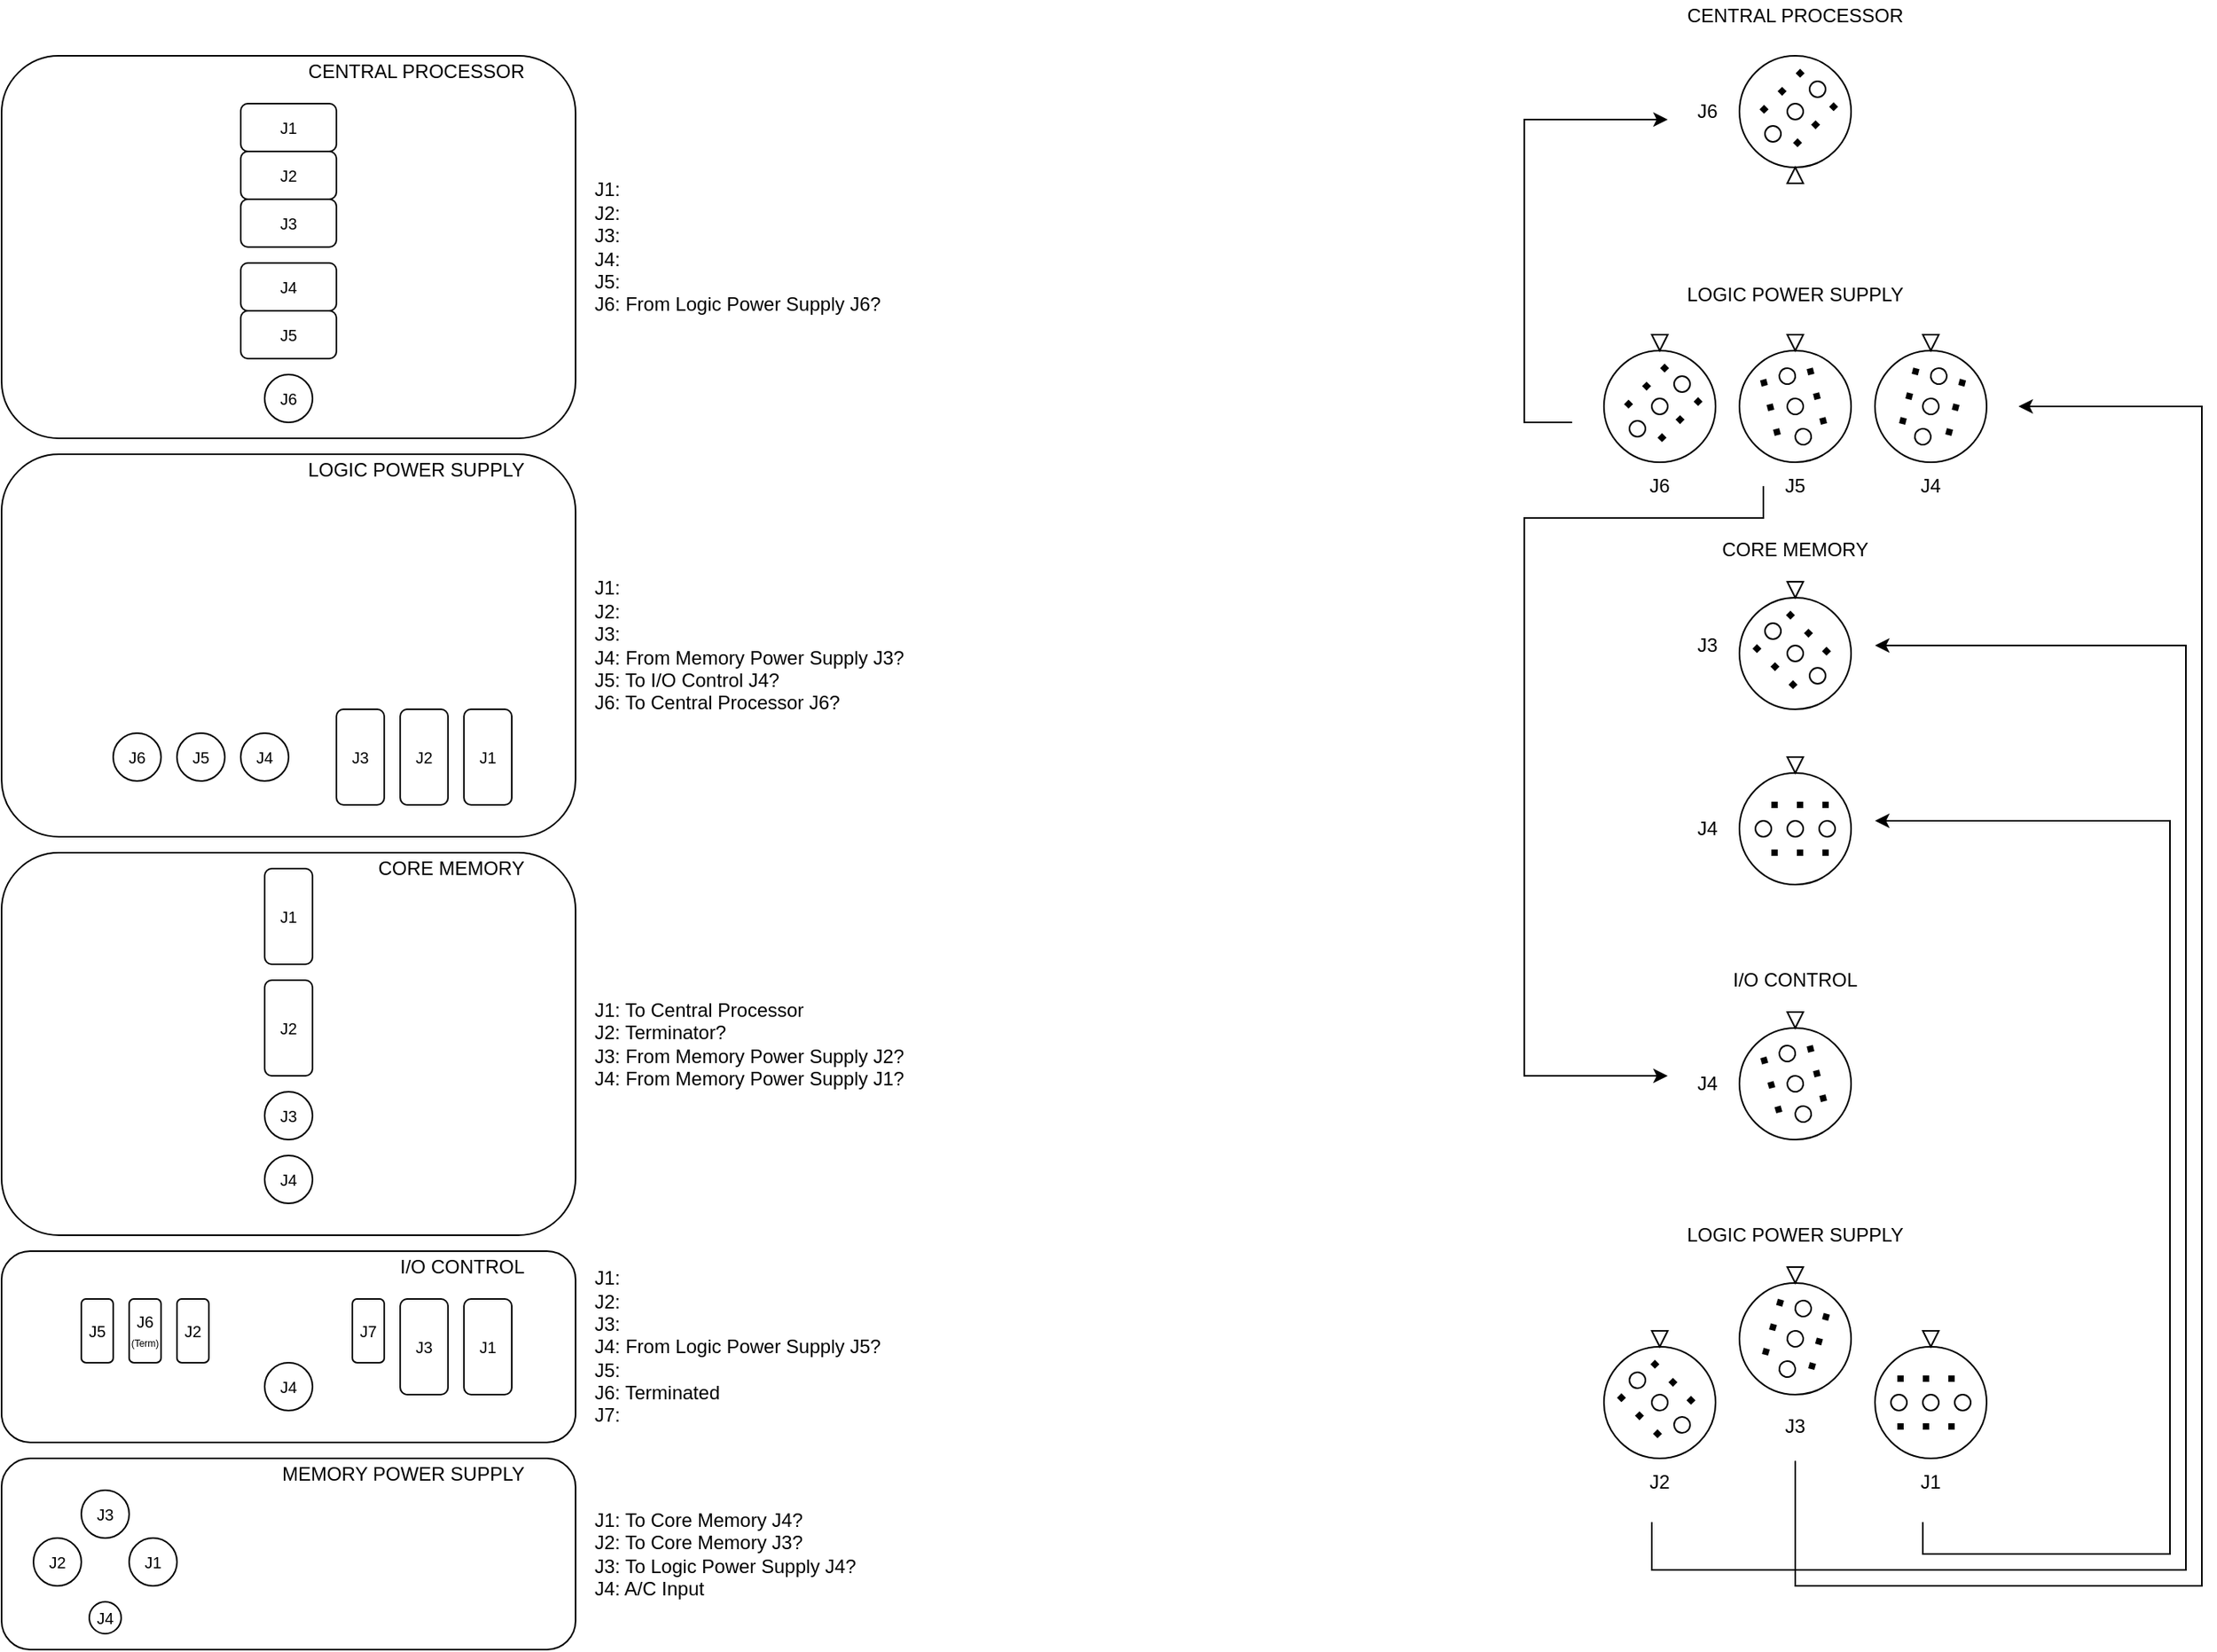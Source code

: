<mxfile version="26.0.3">
  <diagram name="Page-1" id="AuT3mNPZFbH1xTGKMPyO">
    <mxGraphModel dx="1793" dy="1055" grid="1" gridSize="10" guides="1" tooltips="1" connect="1" arrows="1" fold="1" page="1" pageScale="1" pageWidth="850" pageHeight="1100" math="0" shadow="0">
      <root>
        <mxCell id="0" />
        <mxCell id="1" parent="0" />
        <mxCell id="mS-Zj38iRctALE42q6DI-45" value="" style="ellipse;whiteSpace=wrap;html=1;aspect=fixed;fontSize=10;fillColor=none;" vertex="1" parent="1">
          <mxGeometry x="1170" y="420" width="70" height="70" as="geometry" />
        </mxCell>
        <mxCell id="cmAPLgQ7rCV6VBMfsaR0-1" value="" style="rounded=1;whiteSpace=wrap;html=1;" parent="1" vertex="1">
          <mxGeometry x="80" y="960" width="360" height="120" as="geometry" />
        </mxCell>
        <mxCell id="cmAPLgQ7rCV6VBMfsaR0-2" value="J2" style="ellipse;whiteSpace=wrap;html=1;aspect=fixed;fontSize=10;" parent="1" vertex="1">
          <mxGeometry x="100" y="1010" width="30" height="30" as="geometry" />
        </mxCell>
        <mxCell id="cmAPLgQ7rCV6VBMfsaR0-3" value="J3" style="ellipse;whiteSpace=wrap;html=1;aspect=fixed;fontSize=10;" parent="1" vertex="1">
          <mxGeometry x="130" y="980" width="30" height="30" as="geometry" />
        </mxCell>
        <mxCell id="cmAPLgQ7rCV6VBMfsaR0-5" value="J1" style="ellipse;whiteSpace=wrap;html=1;aspect=fixed;fontSize=10;" parent="1" vertex="1">
          <mxGeometry x="160" y="1010" width="30" height="30" as="geometry" />
        </mxCell>
        <mxCell id="cmAPLgQ7rCV6VBMfsaR0-6" value="J4" style="ellipse;whiteSpace=wrap;html=1;aspect=fixed;fontSize=10;" parent="1" vertex="1">
          <mxGeometry x="135" y="1050" width="20" height="20" as="geometry" />
        </mxCell>
        <mxCell id="cmAPLgQ7rCV6VBMfsaR0-7" value="MEMORY POWER SUPPLY" style="text;html=1;align=right;verticalAlign=middle;whiteSpace=wrap;rounded=0;" parent="1" vertex="1">
          <mxGeometry x="230" y="960" width="180" height="20" as="geometry" />
        </mxCell>
        <mxCell id="cmAPLgQ7rCV6VBMfsaR0-8" value="" style="rounded=1;whiteSpace=wrap;html=1;" parent="1" vertex="1">
          <mxGeometry x="80" y="830" width="360" height="120" as="geometry" />
        </mxCell>
        <mxCell id="cmAPLgQ7rCV6VBMfsaR0-11" value="J4" style="ellipse;whiteSpace=wrap;html=1;aspect=fixed;fontSize=10;" parent="1" vertex="1">
          <mxGeometry x="245" y="900" width="30" height="30" as="geometry" />
        </mxCell>
        <mxCell id="cmAPLgQ7rCV6VBMfsaR0-13" value="I/O CONTROL" style="text;html=1;align=right;verticalAlign=middle;whiteSpace=wrap;rounded=0;" parent="1" vertex="1">
          <mxGeometry x="300" y="830" width="110" height="20" as="geometry" />
        </mxCell>
        <mxCell id="cmAPLgQ7rCV6VBMfsaR0-14" value="J1" style="rounded=1;whiteSpace=wrap;html=1;fontSize=10;" parent="1" vertex="1">
          <mxGeometry x="370" y="860" width="30" height="60" as="geometry" />
        </mxCell>
        <mxCell id="cmAPLgQ7rCV6VBMfsaR0-15" value="J3" style="rounded=1;whiteSpace=wrap;html=1;fontSize=10;" parent="1" vertex="1">
          <mxGeometry x="330" y="860" width="30" height="60" as="geometry" />
        </mxCell>
        <mxCell id="cmAPLgQ7rCV6VBMfsaR0-16" value="J7" style="rounded=1;whiteSpace=wrap;html=1;fontSize=10;" parent="1" vertex="1">
          <mxGeometry x="300" y="860" width="20" height="40" as="geometry" />
        </mxCell>
        <mxCell id="cmAPLgQ7rCV6VBMfsaR0-17" value="J2" style="rounded=1;whiteSpace=wrap;html=1;fontSize=10;" parent="1" vertex="1">
          <mxGeometry x="190" y="860" width="20" height="40" as="geometry" />
        </mxCell>
        <mxCell id="cmAPLgQ7rCV6VBMfsaR0-18" value="J6&lt;div&gt;&lt;font style=&quot;font-size: 6px;&quot;&gt;(Term)&lt;/font&gt;&lt;/div&gt;" style="rounded=1;whiteSpace=wrap;html=1;fontSize=10;" parent="1" vertex="1">
          <mxGeometry x="160" y="860" width="20" height="40" as="geometry" />
        </mxCell>
        <mxCell id="cmAPLgQ7rCV6VBMfsaR0-19" value="J5" style="rounded=1;whiteSpace=wrap;html=1;fontSize=10;" parent="1" vertex="1">
          <mxGeometry x="130" y="860" width="20" height="40" as="geometry" />
        </mxCell>
        <mxCell id="cmAPLgQ7rCV6VBMfsaR0-20" value="" style="rounded=1;whiteSpace=wrap;html=1;" parent="1" vertex="1">
          <mxGeometry x="80" y="580" width="360" height="240" as="geometry" />
        </mxCell>
        <mxCell id="cmAPLgQ7rCV6VBMfsaR0-23" value="" style="rounded=1;whiteSpace=wrap;html=1;" parent="1" vertex="1">
          <mxGeometry x="80" y="330" width="360" height="240" as="geometry" />
        </mxCell>
        <mxCell id="cmAPLgQ7rCV6VBMfsaR0-24" value="" style="rounded=1;whiteSpace=wrap;html=1;" parent="1" vertex="1">
          <mxGeometry x="80" y="80" width="360" height="240" as="geometry" />
        </mxCell>
        <mxCell id="cmAPLgQ7rCV6VBMfsaR0-25" value="CORE MEMORY" style="text;html=1;align=right;verticalAlign=middle;whiteSpace=wrap;rounded=0;" parent="1" vertex="1">
          <mxGeometry x="300" y="580" width="110" height="20" as="geometry" />
        </mxCell>
        <mxCell id="cmAPLgQ7rCV6VBMfsaR0-26" value="LOGIC POWER SUPPLY" style="text;html=1;align=right;verticalAlign=middle;whiteSpace=wrap;rounded=0;" parent="1" vertex="1">
          <mxGeometry x="250" y="330" width="160" height="20" as="geometry" />
        </mxCell>
        <mxCell id="cmAPLgQ7rCV6VBMfsaR0-27" value="CENTRAL PROCESSOR" style="text;html=1;align=right;verticalAlign=middle;whiteSpace=wrap;rounded=0;" parent="1" vertex="1">
          <mxGeometry x="230" y="80" width="180" height="20" as="geometry" />
        </mxCell>
        <mxCell id="cmAPLgQ7rCV6VBMfsaR0-28" value="J4" style="ellipse;whiteSpace=wrap;html=1;aspect=fixed;fontSize=10;" parent="1" vertex="1">
          <mxGeometry x="245" y="770" width="30" height="30" as="geometry" />
        </mxCell>
        <mxCell id="cmAPLgQ7rCV6VBMfsaR0-29" value="J3" style="ellipse;whiteSpace=wrap;html=1;aspect=fixed;fontSize=10;" parent="1" vertex="1">
          <mxGeometry x="245" y="730" width="30" height="30" as="geometry" />
        </mxCell>
        <mxCell id="cmAPLgQ7rCV6VBMfsaR0-30" value="J2" style="rounded=1;whiteSpace=wrap;html=1;fontSize=10;" parent="1" vertex="1">
          <mxGeometry x="245" y="660" width="30" height="60" as="geometry" />
        </mxCell>
        <mxCell id="cmAPLgQ7rCV6VBMfsaR0-31" value="J1" style="rounded=1;whiteSpace=wrap;html=1;fontSize=10;" parent="1" vertex="1">
          <mxGeometry x="245" y="590" width="30" height="60" as="geometry" />
        </mxCell>
        <mxCell id="cmAPLgQ7rCV6VBMfsaR0-32" value="J6" style="ellipse;whiteSpace=wrap;html=1;aspect=fixed;fontSize=10;" parent="1" vertex="1">
          <mxGeometry x="245" y="280" width="30" height="30" as="geometry" />
        </mxCell>
        <mxCell id="cmAPLgQ7rCV6VBMfsaR0-33" value="J5" style="rounded=1;whiteSpace=wrap;html=1;fontSize=10;" parent="1" vertex="1">
          <mxGeometry x="230" y="240" width="60" height="30" as="geometry" />
        </mxCell>
        <mxCell id="cmAPLgQ7rCV6VBMfsaR0-34" value="J4" style="rounded=1;whiteSpace=wrap;html=1;fontSize=10;" parent="1" vertex="1">
          <mxGeometry x="230" y="210" width="60" height="30" as="geometry" />
        </mxCell>
        <mxCell id="cmAPLgQ7rCV6VBMfsaR0-35" value="J3" style="rounded=1;whiteSpace=wrap;html=1;fontSize=10;" parent="1" vertex="1">
          <mxGeometry x="230" y="170" width="60" height="30" as="geometry" />
        </mxCell>
        <mxCell id="cmAPLgQ7rCV6VBMfsaR0-36" value="J2" style="rounded=1;whiteSpace=wrap;html=1;fontSize=10;" parent="1" vertex="1">
          <mxGeometry x="230" y="140" width="60" height="30" as="geometry" />
        </mxCell>
        <mxCell id="cmAPLgQ7rCV6VBMfsaR0-37" value="J1" style="rounded=1;whiteSpace=wrap;html=1;fontSize=10;" parent="1" vertex="1">
          <mxGeometry x="230" y="110" width="60" height="30" as="geometry" />
        </mxCell>
        <mxCell id="cmAPLgQ7rCV6VBMfsaR0-38" value="J1" style="rounded=1;whiteSpace=wrap;html=1;fontSize=10;" parent="1" vertex="1">
          <mxGeometry x="370" y="490" width="30" height="60" as="geometry" />
        </mxCell>
        <mxCell id="cmAPLgQ7rCV6VBMfsaR0-39" value="J2" style="rounded=1;whiteSpace=wrap;html=1;fontSize=10;" parent="1" vertex="1">
          <mxGeometry x="330" y="490" width="30" height="60" as="geometry" />
        </mxCell>
        <mxCell id="cmAPLgQ7rCV6VBMfsaR0-40" value="J3" style="rounded=1;whiteSpace=wrap;html=1;fontSize=10;" parent="1" vertex="1">
          <mxGeometry x="290" y="490" width="30" height="60" as="geometry" />
        </mxCell>
        <mxCell id="cmAPLgQ7rCV6VBMfsaR0-41" value="J4" style="ellipse;whiteSpace=wrap;html=1;aspect=fixed;fontSize=10;" parent="1" vertex="1">
          <mxGeometry x="230" y="505" width="30" height="30" as="geometry" />
        </mxCell>
        <mxCell id="cmAPLgQ7rCV6VBMfsaR0-42" value="J5" style="ellipse;whiteSpace=wrap;html=1;aspect=fixed;fontSize=10;" parent="1" vertex="1">
          <mxGeometry x="190" y="505" width="30" height="30" as="geometry" />
        </mxCell>
        <mxCell id="cmAPLgQ7rCV6VBMfsaR0-43" value="J6" style="ellipse;whiteSpace=wrap;html=1;aspect=fixed;fontSize=10;" parent="1" vertex="1">
          <mxGeometry x="150" y="505" width="30" height="30" as="geometry" />
        </mxCell>
        <mxCell id="cmAPLgQ7rCV6VBMfsaR0-44" value="J1: To Core Memory J4?&lt;div&gt;J2: To Core Memory J3?&lt;/div&gt;&lt;div&gt;J3: To Logic Power Supply J4?&lt;/div&gt;&lt;div style=&quot;&quot;&gt;J4: A/C Input&lt;/div&gt;" style="text;html=1;align=left;verticalAlign=middle;whiteSpace=wrap;rounded=0;" parent="1" vertex="1">
          <mxGeometry x="450" y="960" width="200" height="120" as="geometry" />
        </mxCell>
        <mxCell id="cmAPLgQ7rCV6VBMfsaR0-45" value="J1:&lt;div&gt;J2:&lt;/div&gt;&lt;div&gt;J3:&lt;/div&gt;&lt;div style=&quot;&quot;&gt;J4: From Logic Power Supply J5?&lt;/div&gt;&lt;div style=&quot;&quot;&gt;J5:&lt;/div&gt;&lt;div style=&quot;&quot;&gt;J6: Terminated&lt;/div&gt;&lt;div style=&quot;&quot;&gt;J7:&amp;nbsp;&lt;/div&gt;" style="text;html=1;align=left;verticalAlign=middle;whiteSpace=wrap;rounded=0;" parent="1" vertex="1">
          <mxGeometry x="450" y="830" width="200" height="120" as="geometry" />
        </mxCell>
        <mxCell id="cmAPLgQ7rCV6VBMfsaR0-46" value="J1: To Central Processor&lt;div&gt;J2: Terminator?&lt;/div&gt;&lt;div&gt;J3: From Memory Power Supply J2?&lt;/div&gt;&lt;div style=&quot;&quot;&gt;J4:&amp;nbsp;&lt;span style=&quot;background-color: transparent; color: light-dark(rgb(0, 0, 0), rgb(255, 255, 255));&quot;&gt;From Memory Power Supply J1?&lt;/span&gt;&lt;/div&gt;" style="text;html=1;align=left;verticalAlign=middle;whiteSpace=wrap;rounded=0;" parent="1" vertex="1">
          <mxGeometry x="450" y="580" width="210" height="240" as="geometry" />
        </mxCell>
        <mxCell id="cmAPLgQ7rCV6VBMfsaR0-47" value="J1:&lt;div&gt;J2:&lt;/div&gt;&lt;div&gt;J3:&lt;/div&gt;&lt;div style=&quot;&quot;&gt;J4: From Memory Power Supply J3?&lt;/div&gt;&lt;div style=&quot;&quot;&gt;J5: To I/O Control J4?&lt;/div&gt;&lt;div style=&quot;&quot;&gt;J6: To Central Processor J6?&lt;/div&gt;" style="text;html=1;align=left;verticalAlign=middle;whiteSpace=wrap;rounded=0;" parent="1" vertex="1">
          <mxGeometry x="450" y="330" width="200" height="240" as="geometry" />
        </mxCell>
        <mxCell id="cmAPLgQ7rCV6VBMfsaR0-48" value="J1:&lt;div&gt;J2:&lt;/div&gt;&lt;div&gt;J3:&lt;/div&gt;&lt;div style=&quot;&quot;&gt;J4:&lt;/div&gt;&lt;div style=&quot;&quot;&gt;J5:&amp;nbsp;&lt;/div&gt;&lt;div style=&quot;&quot;&gt;J6: From Logic Power Supply J6?&lt;/div&gt;" style="text;html=1;align=left;verticalAlign=middle;whiteSpace=wrap;rounded=0;" parent="1" vertex="1">
          <mxGeometry x="450" y="80" width="200" height="240" as="geometry" />
        </mxCell>
        <mxCell id="mS-Zj38iRctALE42q6DI-1" value="" style="ellipse;whiteSpace=wrap;html=1;aspect=fixed;fontSize=10;fillColor=none;" vertex="1" parent="1">
          <mxGeometry x="1085" y="265" width="70" height="70" as="geometry" />
        </mxCell>
        <mxCell id="mS-Zj38iRctALE42q6DI-8" value="" style="group;rotation=45;" vertex="1" connectable="0" parent="1">
          <mxGeometry x="1105" y="275" width="30" height="50" as="geometry" />
        </mxCell>
        <mxCell id="mS-Zj38iRctALE42q6DI-9" value="" style="ellipse;whiteSpace=wrap;html=1;aspect=fixed;rotation=45;" vertex="1" parent="mS-Zj38iRctALE42q6DI-8">
          <mxGeometry x="-4" y="34" width="10" height="10" as="geometry" />
        </mxCell>
        <mxCell id="mS-Zj38iRctALE42q6DI-10" value="" style="endArrow=none;dashed=1;html=1;dashPattern=1 3;strokeWidth=4;rounded=0;" edge="1" parent="mS-Zj38iRctALE42q6DI-8">
          <mxGeometry width="50" height="50" relative="1" as="geometry">
            <mxPoint x="-6" y="25" as="sourcePoint" />
            <mxPoint x="22" y="-3" as="targetPoint" />
          </mxGeometry>
        </mxCell>
        <mxCell id="mS-Zj38iRctALE42q6DI-11" value="" style="endArrow=none;dashed=1;html=1;dashPattern=1 3;strokeWidth=4;rounded=0;" edge="1" parent="mS-Zj38iRctALE42q6DI-8">
          <mxGeometry width="50" height="50" relative="1" as="geometry">
            <mxPoint x="15" y="46" as="sourcePoint" />
            <mxPoint x="43" y="18" as="targetPoint" />
          </mxGeometry>
        </mxCell>
        <mxCell id="mS-Zj38iRctALE42q6DI-12" value="" style="ellipse;whiteSpace=wrap;html=1;aspect=fixed;rotation=45;" vertex="1" parent="mS-Zj38iRctALE42q6DI-8">
          <mxGeometry x="10" y="20" width="10" height="10" as="geometry" />
        </mxCell>
        <mxCell id="mS-Zj38iRctALE42q6DI-13" value="" style="ellipse;whiteSpace=wrap;html=1;aspect=fixed;rotation=45;" vertex="1" parent="mS-Zj38iRctALE42q6DI-8">
          <mxGeometry x="24" y="6" width="10" height="10" as="geometry" />
        </mxCell>
        <mxCell id="mS-Zj38iRctALE42q6DI-14" value="" style="triangle;whiteSpace=wrap;html=1;rotation=90;" vertex="1" parent="1">
          <mxGeometry x="1115" y="255" width="10" height="10" as="geometry" />
        </mxCell>
        <mxCell id="mS-Zj38iRctALE42q6DI-15" value="J6" style="text;html=1;align=center;verticalAlign=middle;whiteSpace=wrap;rounded=0;" vertex="1" parent="1">
          <mxGeometry x="1105" y="335" width="30" height="30" as="geometry" />
        </mxCell>
        <mxCell id="mS-Zj38iRctALE42q6DI-16" value="" style="ellipse;whiteSpace=wrap;html=1;aspect=fixed;fontSize=10;fillColor=none;" vertex="1" parent="1">
          <mxGeometry x="1170" y="265" width="70" height="70" as="geometry" />
        </mxCell>
        <mxCell id="mS-Zj38iRctALE42q6DI-17" value="" style="group;rotation=-15;" vertex="1" connectable="0" parent="1">
          <mxGeometry x="1190" y="275" width="30" height="50" as="geometry" />
        </mxCell>
        <mxCell id="mS-Zj38iRctALE42q6DI-18" value="" style="ellipse;whiteSpace=wrap;html=1;aspect=fixed;rotation=-15;" vertex="1" parent="mS-Zj38iRctALE42q6DI-17">
          <mxGeometry x="15" y="39" width="10" height="10" as="geometry" />
        </mxCell>
        <mxCell id="mS-Zj38iRctALE42q6DI-19" value="" style="endArrow=none;dashed=1;html=1;dashPattern=1 3;strokeWidth=4;rounded=0;" edge="1" parent="mS-Zj38iRctALE42q6DI-17">
          <mxGeometry width="50" height="50" relative="1" as="geometry">
            <mxPoint x="4" y="43" as="sourcePoint" />
            <mxPoint x="-6" y="5" as="targetPoint" />
          </mxGeometry>
        </mxCell>
        <mxCell id="mS-Zj38iRctALE42q6DI-20" value="" style="endArrow=none;dashed=1;html=1;dashPattern=1 3;strokeWidth=4;rounded=0;" edge="1" parent="mS-Zj38iRctALE42q6DI-17">
          <mxGeometry width="50" height="50" relative="1" as="geometry">
            <mxPoint x="33" y="36" as="sourcePoint" />
            <mxPoint x="23" y="-3" as="targetPoint" />
          </mxGeometry>
        </mxCell>
        <mxCell id="mS-Zj38iRctALE42q6DI-21" value="" style="ellipse;whiteSpace=wrap;html=1;aspect=fixed;rotation=-15;" vertex="1" parent="mS-Zj38iRctALE42q6DI-17">
          <mxGeometry x="10" y="20" width="10" height="10" as="geometry" />
        </mxCell>
        <mxCell id="mS-Zj38iRctALE42q6DI-22" value="" style="ellipse;whiteSpace=wrap;html=1;aspect=fixed;rotation=-15;" vertex="1" parent="mS-Zj38iRctALE42q6DI-17">
          <mxGeometry x="5" y="1" width="10" height="10" as="geometry" />
        </mxCell>
        <mxCell id="mS-Zj38iRctALE42q6DI-23" value="" style="triangle;whiteSpace=wrap;html=1;rotation=90;" vertex="1" parent="1">
          <mxGeometry x="1200" y="255" width="10" height="10" as="geometry" />
        </mxCell>
        <mxCell id="mS-Zj38iRctALE42q6DI-24" value="J5" style="text;html=1;align=center;verticalAlign=middle;whiteSpace=wrap;rounded=0;" vertex="1" parent="1">
          <mxGeometry x="1190" y="335" width="30" height="30" as="geometry" />
        </mxCell>
        <mxCell id="mS-Zj38iRctALE42q6DI-25" value="" style="ellipse;whiteSpace=wrap;html=1;aspect=fixed;fontSize=10;fillColor=none;" vertex="1" parent="1">
          <mxGeometry x="1255" y="265" width="70" height="70" as="geometry" />
        </mxCell>
        <mxCell id="mS-Zj38iRctALE42q6DI-26" value="" style="group;rotation=15;" vertex="1" connectable="0" parent="1">
          <mxGeometry x="1275" y="275" width="30" height="50" as="geometry" />
        </mxCell>
        <mxCell id="mS-Zj38iRctALE42q6DI-27" value="" style="ellipse;whiteSpace=wrap;html=1;aspect=fixed;rotation=15;" vertex="1" parent="mS-Zj38iRctALE42q6DI-26">
          <mxGeometry x="5" y="39" width="10" height="10" as="geometry" />
        </mxCell>
        <mxCell id="mS-Zj38iRctALE42q6DI-28" value="" style="endArrow=none;dashed=1;html=1;dashPattern=1 3;strokeWidth=4;rounded=0;" edge="1" parent="mS-Zj38iRctALE42q6DI-26">
          <mxGeometry width="50" height="50" relative="1" as="geometry">
            <mxPoint x="-3" y="36" as="sourcePoint" />
            <mxPoint x="7" y="-3" as="targetPoint" />
          </mxGeometry>
        </mxCell>
        <mxCell id="mS-Zj38iRctALE42q6DI-29" value="" style="endArrow=none;dashed=1;html=1;dashPattern=1 3;strokeWidth=4;rounded=0;" edge="1" parent="mS-Zj38iRctALE42q6DI-26">
          <mxGeometry width="50" height="50" relative="1" as="geometry">
            <mxPoint x="26" y="43" as="sourcePoint" />
            <mxPoint x="36" y="5" as="targetPoint" />
          </mxGeometry>
        </mxCell>
        <mxCell id="mS-Zj38iRctALE42q6DI-30" value="" style="ellipse;whiteSpace=wrap;html=1;aspect=fixed;rotation=15;" vertex="1" parent="mS-Zj38iRctALE42q6DI-26">
          <mxGeometry x="10" y="20" width="10" height="10" as="geometry" />
        </mxCell>
        <mxCell id="mS-Zj38iRctALE42q6DI-31" value="" style="ellipse;whiteSpace=wrap;html=1;aspect=fixed;rotation=15;" vertex="1" parent="mS-Zj38iRctALE42q6DI-26">
          <mxGeometry x="15" y="1" width="10" height="10" as="geometry" />
        </mxCell>
        <mxCell id="mS-Zj38iRctALE42q6DI-32" value="" style="triangle;whiteSpace=wrap;html=1;rotation=90;" vertex="1" parent="1">
          <mxGeometry x="1285" y="255" width="10" height="10" as="geometry" />
        </mxCell>
        <mxCell id="mS-Zj38iRctALE42q6DI-33" value="J4" style="text;html=1;align=center;verticalAlign=middle;whiteSpace=wrap;rounded=0;" vertex="1" parent="1">
          <mxGeometry x="1275" y="335" width="30" height="30" as="geometry" />
        </mxCell>
        <mxCell id="mS-Zj38iRctALE42q6DI-34" value="LOGIC POWER SUPPLY" style="text;html=1;align=center;verticalAlign=middle;whiteSpace=wrap;rounded=0;" vertex="1" parent="1">
          <mxGeometry x="1085" y="220" width="240" height="20" as="geometry" />
        </mxCell>
        <mxCell id="mS-Zj38iRctALE42q6DI-35" value="" style="ellipse;whiteSpace=wrap;html=1;aspect=fixed;fontSize=10;fillColor=none;" vertex="1" parent="1">
          <mxGeometry x="1170" y="80" width="70" height="70" as="geometry" />
        </mxCell>
        <mxCell id="mS-Zj38iRctALE42q6DI-36" value="" style="group;rotation=45;" vertex="1" connectable="0" parent="1">
          <mxGeometry x="1190" y="90" width="30" height="50" as="geometry" />
        </mxCell>
        <mxCell id="mS-Zj38iRctALE42q6DI-37" value="" style="ellipse;whiteSpace=wrap;html=1;aspect=fixed;rotation=45;" vertex="1" parent="mS-Zj38iRctALE42q6DI-36">
          <mxGeometry x="-4" y="34" width="10" height="10" as="geometry" />
        </mxCell>
        <mxCell id="mS-Zj38iRctALE42q6DI-38" value="" style="endArrow=none;dashed=1;html=1;dashPattern=1 3;strokeWidth=4;rounded=0;" edge="1" parent="mS-Zj38iRctALE42q6DI-36">
          <mxGeometry width="50" height="50" relative="1" as="geometry">
            <mxPoint x="-6" y="25" as="sourcePoint" />
            <mxPoint x="22" y="-3" as="targetPoint" />
          </mxGeometry>
        </mxCell>
        <mxCell id="mS-Zj38iRctALE42q6DI-39" value="" style="endArrow=none;dashed=1;html=1;dashPattern=1 3;strokeWidth=4;rounded=0;" edge="1" parent="mS-Zj38iRctALE42q6DI-36">
          <mxGeometry width="50" height="50" relative="1" as="geometry">
            <mxPoint x="15" y="46" as="sourcePoint" />
            <mxPoint x="43" y="18" as="targetPoint" />
          </mxGeometry>
        </mxCell>
        <mxCell id="mS-Zj38iRctALE42q6DI-40" value="" style="ellipse;whiteSpace=wrap;html=1;aspect=fixed;rotation=45;" vertex="1" parent="mS-Zj38iRctALE42q6DI-36">
          <mxGeometry x="10" y="20" width="10" height="10" as="geometry" />
        </mxCell>
        <mxCell id="mS-Zj38iRctALE42q6DI-41" value="" style="ellipse;whiteSpace=wrap;html=1;aspect=fixed;rotation=45;" vertex="1" parent="mS-Zj38iRctALE42q6DI-36">
          <mxGeometry x="24" y="6" width="10" height="10" as="geometry" />
        </mxCell>
        <mxCell id="mS-Zj38iRctALE42q6DI-42" value="" style="triangle;whiteSpace=wrap;html=1;rotation=-90;" vertex="1" parent="1">
          <mxGeometry x="1200" y="150" width="10" height="10" as="geometry" />
        </mxCell>
        <mxCell id="mS-Zj38iRctALE42q6DI-43" value="J6" style="text;html=1;align=center;verticalAlign=middle;whiteSpace=wrap;rounded=0;" vertex="1" parent="1">
          <mxGeometry x="1135" y="100" width="30" height="30" as="geometry" />
        </mxCell>
        <mxCell id="mS-Zj38iRctALE42q6DI-44" value="CENTRAL PROCESSOR" style="text;html=1;align=center;verticalAlign=middle;whiteSpace=wrap;rounded=0;" vertex="1" parent="1">
          <mxGeometry x="1085" y="45" width="240" height="20" as="geometry" />
        </mxCell>
        <mxCell id="mS-Zj38iRctALE42q6DI-46" value="" style="group;rotation=-45;" vertex="1" connectable="0" parent="1">
          <mxGeometry x="1190" y="430" width="30" height="50" as="geometry" />
        </mxCell>
        <mxCell id="mS-Zj38iRctALE42q6DI-47" value="" style="ellipse;whiteSpace=wrap;html=1;aspect=fixed;rotation=-45;" vertex="1" parent="mS-Zj38iRctALE42q6DI-46">
          <mxGeometry x="24" y="34" width="10" height="10" as="geometry" />
        </mxCell>
        <mxCell id="mS-Zj38iRctALE42q6DI-48" value="" style="endArrow=none;dashed=1;html=1;dashPattern=1 3;strokeWidth=4;rounded=0;" edge="1" parent="mS-Zj38iRctALE42q6DI-46">
          <mxGeometry width="50" height="50" relative="1" as="geometry">
            <mxPoint x="15" y="46" as="sourcePoint" />
            <mxPoint x="-13" y="18" as="targetPoint" />
          </mxGeometry>
        </mxCell>
        <mxCell id="mS-Zj38iRctALE42q6DI-49" value="" style="endArrow=none;dashed=1;html=1;dashPattern=1 3;strokeWidth=4;rounded=0;" edge="1" parent="mS-Zj38iRctALE42q6DI-46">
          <mxGeometry width="50" height="50" relative="1" as="geometry">
            <mxPoint x="36" y="25" as="sourcePoint" />
            <mxPoint x="8" y="-3" as="targetPoint" />
          </mxGeometry>
        </mxCell>
        <mxCell id="mS-Zj38iRctALE42q6DI-50" value="" style="ellipse;whiteSpace=wrap;html=1;aspect=fixed;rotation=-45;" vertex="1" parent="mS-Zj38iRctALE42q6DI-46">
          <mxGeometry x="10" y="20" width="10" height="10" as="geometry" />
        </mxCell>
        <mxCell id="mS-Zj38iRctALE42q6DI-51" value="" style="ellipse;whiteSpace=wrap;html=1;aspect=fixed;rotation=-45;" vertex="1" parent="mS-Zj38iRctALE42q6DI-46">
          <mxGeometry x="-4" y="6" width="10" height="10" as="geometry" />
        </mxCell>
        <mxCell id="mS-Zj38iRctALE42q6DI-52" value="" style="triangle;whiteSpace=wrap;html=1;rotation=90;" vertex="1" parent="1">
          <mxGeometry x="1200" y="410" width="10" height="10" as="geometry" />
        </mxCell>
        <mxCell id="mS-Zj38iRctALE42q6DI-53" value="J3" style="text;html=1;align=center;verticalAlign=middle;whiteSpace=wrap;rounded=0;" vertex="1" parent="1">
          <mxGeometry x="1135" y="435" width="30" height="30" as="geometry" />
        </mxCell>
        <mxCell id="mS-Zj38iRctALE42q6DI-54" value="CORE MEMORY" style="text;html=1;align=center;verticalAlign=middle;whiteSpace=wrap;rounded=0;" vertex="1" parent="1">
          <mxGeometry x="1085" y="380" width="240" height="20" as="geometry" />
        </mxCell>
        <mxCell id="mS-Zj38iRctALE42q6DI-55" value="" style="ellipse;whiteSpace=wrap;html=1;aspect=fixed;fontSize=10;fillColor=none;" vertex="1" parent="1">
          <mxGeometry x="1170" y="530" width="70" height="70" as="geometry" />
        </mxCell>
        <mxCell id="mS-Zj38iRctALE42q6DI-56" value="" style="group;rotation=90;" vertex="1" connectable="0" parent="1">
          <mxGeometry x="1190" y="540" width="30" height="50" as="geometry" />
        </mxCell>
        <mxCell id="mS-Zj38iRctALE42q6DI-57" value="" style="ellipse;whiteSpace=wrap;html=1;aspect=fixed;rotation=90;" vertex="1" parent="mS-Zj38iRctALE42q6DI-56">
          <mxGeometry x="-10" y="20" width="10" height="10" as="geometry" />
        </mxCell>
        <mxCell id="mS-Zj38iRctALE42q6DI-58" value="" style="endArrow=none;dashed=1;html=1;dashPattern=1 3;strokeWidth=4;rounded=0;" edge="1" parent="mS-Zj38iRctALE42q6DI-56">
          <mxGeometry width="50" height="50" relative="1" as="geometry">
            <mxPoint y="10" as="sourcePoint" />
            <mxPoint x="40" y="10" as="targetPoint" />
          </mxGeometry>
        </mxCell>
        <mxCell id="mS-Zj38iRctALE42q6DI-59" value="" style="endArrow=none;dashed=1;html=1;dashPattern=1 3;strokeWidth=4;rounded=0;" edge="1" parent="mS-Zj38iRctALE42q6DI-56">
          <mxGeometry width="50" height="50" relative="1" as="geometry">
            <mxPoint y="40" as="sourcePoint" />
            <mxPoint x="40" y="40" as="targetPoint" />
          </mxGeometry>
        </mxCell>
        <mxCell id="mS-Zj38iRctALE42q6DI-60" value="" style="ellipse;whiteSpace=wrap;html=1;aspect=fixed;rotation=90;" vertex="1" parent="mS-Zj38iRctALE42q6DI-56">
          <mxGeometry x="10" y="20" width="10" height="10" as="geometry" />
        </mxCell>
        <mxCell id="mS-Zj38iRctALE42q6DI-61" value="" style="ellipse;whiteSpace=wrap;html=1;aspect=fixed;rotation=90;" vertex="1" parent="mS-Zj38iRctALE42q6DI-56">
          <mxGeometry x="30" y="20" width="10" height="10" as="geometry" />
        </mxCell>
        <mxCell id="mS-Zj38iRctALE42q6DI-62" value="" style="triangle;whiteSpace=wrap;html=1;rotation=90;" vertex="1" parent="1">
          <mxGeometry x="1200" y="520" width="10" height="10" as="geometry" />
        </mxCell>
        <mxCell id="mS-Zj38iRctALE42q6DI-63" value="J4" style="text;html=1;align=center;verticalAlign=middle;whiteSpace=wrap;rounded=0;" vertex="1" parent="1">
          <mxGeometry x="1135" y="550" width="30" height="30" as="geometry" />
        </mxCell>
        <mxCell id="mS-Zj38iRctALE42q6DI-64" value="" style="ellipse;whiteSpace=wrap;html=1;aspect=fixed;fontSize=10;fillColor=none;" vertex="1" parent="1">
          <mxGeometry x="1170" y="690" width="70" height="70" as="geometry" />
        </mxCell>
        <mxCell id="mS-Zj38iRctALE42q6DI-65" value="" style="group;rotation=-15;" vertex="1" connectable="0" parent="1">
          <mxGeometry x="1190" y="700" width="30" height="50" as="geometry" />
        </mxCell>
        <mxCell id="mS-Zj38iRctALE42q6DI-66" value="" style="ellipse;whiteSpace=wrap;html=1;aspect=fixed;rotation=-15;" vertex="1" parent="mS-Zj38iRctALE42q6DI-65">
          <mxGeometry x="15" y="39" width="10" height="10" as="geometry" />
        </mxCell>
        <mxCell id="mS-Zj38iRctALE42q6DI-67" value="" style="endArrow=none;dashed=1;html=1;dashPattern=1 3;strokeWidth=4;rounded=0;" edge="1" parent="mS-Zj38iRctALE42q6DI-65">
          <mxGeometry width="50" height="50" relative="1" as="geometry">
            <mxPoint x="5" y="43" as="sourcePoint" />
            <mxPoint x="-6" y="5" as="targetPoint" />
          </mxGeometry>
        </mxCell>
        <mxCell id="mS-Zj38iRctALE42q6DI-68" value="" style="endArrow=none;dashed=1;html=1;dashPattern=1 3;strokeWidth=4;rounded=0;" edge="1" parent="mS-Zj38iRctALE42q6DI-65">
          <mxGeometry width="50" height="50" relative="1" as="geometry">
            <mxPoint x="33" y="36" as="sourcePoint" />
            <mxPoint x="23" y="-3" as="targetPoint" />
          </mxGeometry>
        </mxCell>
        <mxCell id="mS-Zj38iRctALE42q6DI-69" value="" style="ellipse;whiteSpace=wrap;html=1;aspect=fixed;rotation=-15;" vertex="1" parent="mS-Zj38iRctALE42q6DI-65">
          <mxGeometry x="10" y="20" width="10" height="10" as="geometry" />
        </mxCell>
        <mxCell id="mS-Zj38iRctALE42q6DI-70" value="" style="ellipse;whiteSpace=wrap;html=1;aspect=fixed;rotation=-15;" vertex="1" parent="mS-Zj38iRctALE42q6DI-65">
          <mxGeometry x="5" y="1" width="10" height="10" as="geometry" />
        </mxCell>
        <mxCell id="mS-Zj38iRctALE42q6DI-71" value="" style="triangle;whiteSpace=wrap;html=1;rotation=90;" vertex="1" parent="1">
          <mxGeometry x="1200" y="680" width="10" height="10" as="geometry" />
        </mxCell>
        <mxCell id="mS-Zj38iRctALE42q6DI-72" value="I/O CONTROL" style="text;html=1;align=center;verticalAlign=middle;whiteSpace=wrap;rounded=0;" vertex="1" parent="1">
          <mxGeometry x="1085" y="650" width="240" height="20" as="geometry" />
        </mxCell>
        <mxCell id="mS-Zj38iRctALE42q6DI-73" value="J4" style="text;html=1;align=center;verticalAlign=middle;whiteSpace=wrap;rounded=0;" vertex="1" parent="1">
          <mxGeometry x="1135" y="710" width="30" height="30" as="geometry" />
        </mxCell>
        <mxCell id="mS-Zj38iRctALE42q6DI-74" value="" style="ellipse;whiteSpace=wrap;html=1;aspect=fixed;fontSize=10;fillColor=none;" vertex="1" parent="1">
          <mxGeometry x="1085" y="890" width="70" height="70" as="geometry" />
        </mxCell>
        <mxCell id="mS-Zj38iRctALE42q6DI-75" value="" style="group;rotation=-44;" vertex="1" connectable="0" parent="1">
          <mxGeometry x="1105" y="900" width="30" height="50" as="geometry" />
        </mxCell>
        <mxCell id="mS-Zj38iRctALE42q6DI-76" value="" style="ellipse;whiteSpace=wrap;html=1;aspect=fixed;rotation=-44;" vertex="1" parent="mS-Zj38iRctALE42q6DI-75">
          <mxGeometry x="24" y="34" width="10" height="10" as="geometry" />
        </mxCell>
        <mxCell id="mS-Zj38iRctALE42q6DI-77" value="" style="endArrow=none;dashed=1;html=1;dashPattern=1 3;strokeWidth=4;rounded=0;" edge="1" parent="mS-Zj38iRctALE42q6DI-75">
          <mxGeometry width="50" height="50" relative="1" as="geometry">
            <mxPoint x="15" y="46" as="sourcePoint" />
            <mxPoint x="-13" y="18" as="targetPoint" />
          </mxGeometry>
        </mxCell>
        <mxCell id="mS-Zj38iRctALE42q6DI-78" value="" style="endArrow=none;dashed=1;html=1;dashPattern=1 3;strokeWidth=4;rounded=0;" edge="1" parent="mS-Zj38iRctALE42q6DI-75">
          <mxGeometry width="50" height="50" relative="1" as="geometry">
            <mxPoint x="36" y="25" as="sourcePoint" />
            <mxPoint x="8" y="-3" as="targetPoint" />
          </mxGeometry>
        </mxCell>
        <mxCell id="mS-Zj38iRctALE42q6DI-79" value="" style="ellipse;whiteSpace=wrap;html=1;aspect=fixed;rotation=-44;" vertex="1" parent="mS-Zj38iRctALE42q6DI-75">
          <mxGeometry x="10" y="20" width="10" height="10" as="geometry" />
        </mxCell>
        <mxCell id="mS-Zj38iRctALE42q6DI-80" value="" style="ellipse;whiteSpace=wrap;html=1;aspect=fixed;rotation=-44;" vertex="1" parent="mS-Zj38iRctALE42q6DI-75">
          <mxGeometry x="-4" y="6" width="10" height="10" as="geometry" />
        </mxCell>
        <mxCell id="mS-Zj38iRctALE42q6DI-81" value="" style="triangle;whiteSpace=wrap;html=1;rotation=90;" vertex="1" parent="1">
          <mxGeometry x="1115" y="880" width="10" height="10" as="geometry" />
        </mxCell>
        <mxCell id="mS-Zj38iRctALE42q6DI-82" value="J2" style="text;html=1;align=center;verticalAlign=middle;whiteSpace=wrap;rounded=0;" vertex="1" parent="1">
          <mxGeometry x="1105" y="960" width="30" height="30" as="geometry" />
        </mxCell>
        <mxCell id="mS-Zj38iRctALE42q6DI-83" value="" style="ellipse;whiteSpace=wrap;html=1;aspect=fixed;fontSize=10;fillColor=none;" vertex="1" parent="1">
          <mxGeometry x="1170" y="850" width="70" height="70" as="geometry" />
        </mxCell>
        <mxCell id="mS-Zj38iRctALE42q6DI-84" value="" style="group;rotation=15;" vertex="1" connectable="0" parent="1">
          <mxGeometry x="1190" y="860" width="30" height="50" as="geometry" />
        </mxCell>
        <mxCell id="mS-Zj38iRctALE42q6DI-85" value="" style="ellipse;whiteSpace=wrap;html=1;aspect=fixed;rotation=15;" vertex="1" parent="mS-Zj38iRctALE42q6DI-84">
          <mxGeometry x="5" y="39" width="10" height="10" as="geometry" />
        </mxCell>
        <mxCell id="mS-Zj38iRctALE42q6DI-86" value="" style="endArrow=none;dashed=1;html=1;dashPattern=1 3;strokeWidth=4;rounded=0;" edge="1" parent="mS-Zj38iRctALE42q6DI-84">
          <mxGeometry width="50" height="50" relative="1" as="geometry">
            <mxPoint x="-4" y="35" as="sourcePoint" />
            <mxPoint x="7" y="-3" as="targetPoint" />
          </mxGeometry>
        </mxCell>
        <mxCell id="mS-Zj38iRctALE42q6DI-87" value="" style="endArrow=none;dashed=1;html=1;dashPattern=1 3;strokeWidth=4;rounded=0;" edge="1" parent="mS-Zj38iRctALE42q6DI-84">
          <mxGeometry width="50" height="50" relative="1" as="geometry">
            <mxPoint x="25" y="44" as="sourcePoint" />
            <mxPoint x="36" y="5" as="targetPoint" />
          </mxGeometry>
        </mxCell>
        <mxCell id="mS-Zj38iRctALE42q6DI-88" value="" style="ellipse;whiteSpace=wrap;html=1;aspect=fixed;rotation=15;" vertex="1" parent="mS-Zj38iRctALE42q6DI-84">
          <mxGeometry x="10" y="20" width="10" height="10" as="geometry" />
        </mxCell>
        <mxCell id="mS-Zj38iRctALE42q6DI-89" value="" style="ellipse;whiteSpace=wrap;html=1;aspect=fixed;rotation=15;" vertex="1" parent="mS-Zj38iRctALE42q6DI-84">
          <mxGeometry x="15" y="1" width="10" height="10" as="geometry" />
        </mxCell>
        <mxCell id="mS-Zj38iRctALE42q6DI-90" value="" style="triangle;whiteSpace=wrap;html=1;rotation=90;" vertex="1" parent="1">
          <mxGeometry x="1200" y="840" width="10" height="10" as="geometry" />
        </mxCell>
        <mxCell id="mS-Zj38iRctALE42q6DI-91" value="J3" style="text;html=1;align=center;verticalAlign=middle;whiteSpace=wrap;rounded=0;" vertex="1" parent="1">
          <mxGeometry x="1190" y="925" width="30" height="30" as="geometry" />
        </mxCell>
        <mxCell id="mS-Zj38iRctALE42q6DI-92" value="" style="ellipse;whiteSpace=wrap;html=1;aspect=fixed;fontSize=10;fillColor=none;" vertex="1" parent="1">
          <mxGeometry x="1255" y="890" width="70" height="70" as="geometry" />
        </mxCell>
        <mxCell id="mS-Zj38iRctALE42q6DI-93" value="" style="group;rotation=-90;" vertex="1" connectable="0" parent="1">
          <mxGeometry x="1275" y="900" width="30" height="50" as="geometry" />
        </mxCell>
        <mxCell id="mS-Zj38iRctALE42q6DI-94" value="" style="ellipse;whiteSpace=wrap;html=1;aspect=fixed;rotation=-90;" vertex="1" parent="mS-Zj38iRctALE42q6DI-93">
          <mxGeometry x="30" y="20" width="10" height="10" as="geometry" />
        </mxCell>
        <mxCell id="mS-Zj38iRctALE42q6DI-95" value="" style="endArrow=none;dashed=1;html=1;dashPattern=1 3;strokeWidth=4;rounded=0;" edge="1" parent="mS-Zj38iRctALE42q6DI-93">
          <mxGeometry width="50" height="50" relative="1" as="geometry">
            <mxPoint x="30" y="40" as="sourcePoint" />
            <mxPoint x="-10" y="40" as="targetPoint" />
          </mxGeometry>
        </mxCell>
        <mxCell id="mS-Zj38iRctALE42q6DI-96" value="" style="endArrow=none;dashed=1;html=1;dashPattern=1 3;strokeWidth=4;rounded=0;" edge="1" parent="mS-Zj38iRctALE42q6DI-93">
          <mxGeometry width="50" height="50" relative="1" as="geometry">
            <mxPoint x="30" y="10" as="sourcePoint" />
            <mxPoint x="-10" y="10" as="targetPoint" />
          </mxGeometry>
        </mxCell>
        <mxCell id="mS-Zj38iRctALE42q6DI-97" value="" style="ellipse;whiteSpace=wrap;html=1;aspect=fixed;rotation=-90;" vertex="1" parent="mS-Zj38iRctALE42q6DI-93">
          <mxGeometry x="10" y="20" width="10" height="10" as="geometry" />
        </mxCell>
        <mxCell id="mS-Zj38iRctALE42q6DI-98" value="" style="ellipse;whiteSpace=wrap;html=1;aspect=fixed;rotation=-90;" vertex="1" parent="mS-Zj38iRctALE42q6DI-93">
          <mxGeometry x="-10" y="20" width="10" height="10" as="geometry" />
        </mxCell>
        <mxCell id="mS-Zj38iRctALE42q6DI-99" value="" style="triangle;whiteSpace=wrap;html=1;rotation=90;" vertex="1" parent="1">
          <mxGeometry x="1285" y="880" width="10" height="10" as="geometry" />
        </mxCell>
        <mxCell id="mS-Zj38iRctALE42q6DI-100" value="J1" style="text;html=1;align=center;verticalAlign=middle;whiteSpace=wrap;rounded=0;" vertex="1" parent="1">
          <mxGeometry x="1275" y="960" width="30" height="30" as="geometry" />
        </mxCell>
        <mxCell id="mS-Zj38iRctALE42q6DI-101" value="LOGIC POWER SUPPLY" style="text;html=1;align=center;verticalAlign=middle;whiteSpace=wrap;rounded=0;" vertex="1" parent="1">
          <mxGeometry x="1085" y="810" width="240" height="20" as="geometry" />
        </mxCell>
        <mxCell id="mS-Zj38iRctALE42q6DI-103" value="" style="endArrow=classic;html=1;rounded=0;" edge="1" parent="1">
          <mxGeometry width="50" height="50" relative="1" as="geometry">
            <mxPoint x="1285" y="1000" as="sourcePoint" />
            <mxPoint x="1255" y="560" as="targetPoint" />
            <Array as="points">
              <mxPoint x="1285" y="1020" />
              <mxPoint x="1440" y="1020" />
              <mxPoint x="1440" y="560" />
            </Array>
          </mxGeometry>
        </mxCell>
        <mxCell id="mS-Zj38iRctALE42q6DI-104" value="" style="endArrow=classic;html=1;rounded=0;" edge="1" parent="1">
          <mxGeometry width="50" height="50" relative="1" as="geometry">
            <mxPoint x="1115" y="1000" as="sourcePoint" />
            <mxPoint x="1255" y="450" as="targetPoint" />
            <Array as="points">
              <mxPoint x="1115" y="1030" />
              <mxPoint x="1450" y="1030" />
              <mxPoint x="1450" y="450" />
            </Array>
          </mxGeometry>
        </mxCell>
        <mxCell id="mS-Zj38iRctALE42q6DI-105" value="" style="endArrow=classic;html=1;rounded=0;" edge="1" parent="1">
          <mxGeometry width="50" height="50" relative="1" as="geometry">
            <mxPoint x="1205" y="961.667" as="sourcePoint" />
            <mxPoint x="1345" y="300" as="targetPoint" />
            <Array as="points">
              <mxPoint x="1205" y="1040" />
              <mxPoint x="1460" y="1040" />
              <mxPoint x="1460" y="300" />
            </Array>
          </mxGeometry>
        </mxCell>
        <mxCell id="mS-Zj38iRctALE42q6DI-106" value="" style="endArrow=classic;html=1;rounded=0;" edge="1" parent="1">
          <mxGeometry width="50" height="50" relative="1" as="geometry">
            <mxPoint x="1065" y="310" as="sourcePoint" />
            <mxPoint x="1125" y="120" as="targetPoint" />
            <Array as="points">
              <mxPoint x="1035" y="310" />
              <mxPoint x="1035" y="120" />
            </Array>
          </mxGeometry>
        </mxCell>
        <mxCell id="mS-Zj38iRctALE42q6DI-107" value="" style="endArrow=classic;html=1;rounded=0;" edge="1" parent="1">
          <mxGeometry width="50" height="50" relative="1" as="geometry">
            <mxPoint x="1185" y="350" as="sourcePoint" />
            <mxPoint x="1125" y="720" as="targetPoint" />
            <Array as="points">
              <mxPoint x="1185" y="370" />
              <mxPoint x="1035" y="370" />
              <mxPoint x="1035" y="720" />
            </Array>
          </mxGeometry>
        </mxCell>
      </root>
    </mxGraphModel>
  </diagram>
</mxfile>
